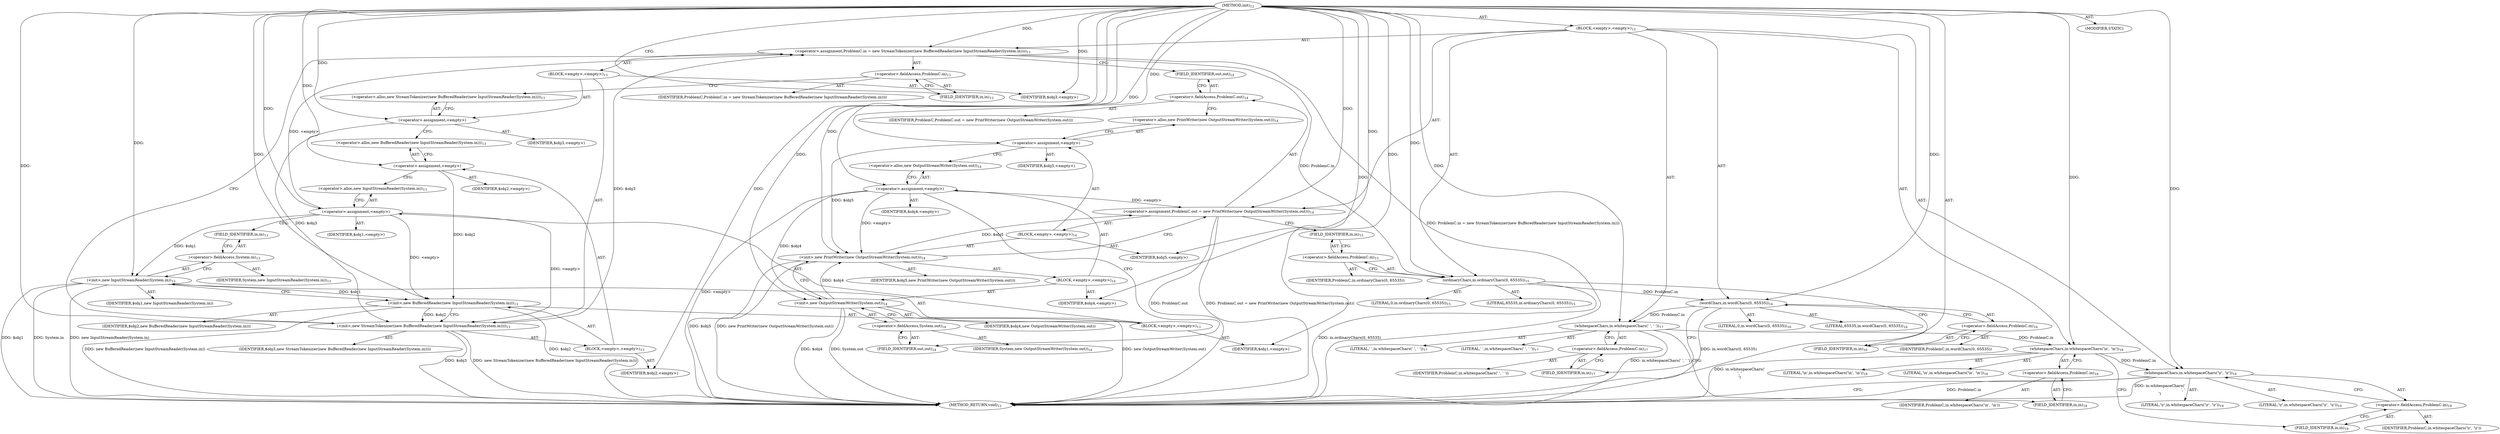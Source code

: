 digraph "init" {  
"44" [label = <(METHOD,init)<SUB>12</SUB>> ]
"45" [label = <(BLOCK,&lt;empty&gt;,&lt;empty&gt;)<SUB>12</SUB>> ]
"46" [label = <(&lt;operator&gt;.assignment,ProblemC.in = new StreamTokenizer(new BufferedReader(new InputStreamReader(System.in))))<SUB>13</SUB>> ]
"47" [label = <(&lt;operator&gt;.fieldAccess,ProblemC.in)<SUB>13</SUB>> ]
"48" [label = <(IDENTIFIER,ProblemC,ProblemC.in = new StreamTokenizer(new BufferedReader(new InputStreamReader(System.in))))> ]
"49" [label = <(FIELD_IDENTIFIER,in,in)<SUB>13</SUB>> ]
"50" [label = <(BLOCK,&lt;empty&gt;,&lt;empty&gt;)<SUB>13</SUB>> ]
"51" [label = <(&lt;operator&gt;.assignment,&lt;empty&gt;)> ]
"52" [label = <(IDENTIFIER,$obj3,&lt;empty&gt;)> ]
"53" [label = <(&lt;operator&gt;.alloc,new StreamTokenizer(new BufferedReader(new InputStreamReader(System.in))))<SUB>13</SUB>> ]
"54" [label = <(&lt;init&gt;,new StreamTokenizer(new BufferedReader(new InputStreamReader(System.in))))<SUB>13</SUB>> ]
"55" [label = <(IDENTIFIER,$obj3,new StreamTokenizer(new BufferedReader(new InputStreamReader(System.in))))> ]
"56" [label = <(BLOCK,&lt;empty&gt;,&lt;empty&gt;)<SUB>13</SUB>> ]
"57" [label = <(&lt;operator&gt;.assignment,&lt;empty&gt;)> ]
"58" [label = <(IDENTIFIER,$obj2,&lt;empty&gt;)> ]
"59" [label = <(&lt;operator&gt;.alloc,new BufferedReader(new InputStreamReader(System.in)))<SUB>13</SUB>> ]
"60" [label = <(&lt;init&gt;,new BufferedReader(new InputStreamReader(System.in)))<SUB>13</SUB>> ]
"61" [label = <(IDENTIFIER,$obj2,new BufferedReader(new InputStreamReader(System.in)))> ]
"62" [label = <(BLOCK,&lt;empty&gt;,&lt;empty&gt;)<SUB>13</SUB>> ]
"63" [label = <(&lt;operator&gt;.assignment,&lt;empty&gt;)> ]
"64" [label = <(IDENTIFIER,$obj1,&lt;empty&gt;)> ]
"65" [label = <(&lt;operator&gt;.alloc,new InputStreamReader(System.in))<SUB>13</SUB>> ]
"66" [label = <(&lt;init&gt;,new InputStreamReader(System.in))<SUB>13</SUB>> ]
"67" [label = <(IDENTIFIER,$obj1,new InputStreamReader(System.in))> ]
"68" [label = <(&lt;operator&gt;.fieldAccess,System.in)<SUB>13</SUB>> ]
"69" [label = <(IDENTIFIER,System,new InputStreamReader(System.in))<SUB>13</SUB>> ]
"70" [label = <(FIELD_IDENTIFIER,in,in)<SUB>13</SUB>> ]
"71" [label = <(IDENTIFIER,$obj1,&lt;empty&gt;)> ]
"72" [label = <(IDENTIFIER,$obj2,&lt;empty&gt;)> ]
"73" [label = <(IDENTIFIER,$obj3,&lt;empty&gt;)> ]
"74" [label = <(&lt;operator&gt;.assignment,ProblemC.out = new PrintWriter(new OutputStreamWriter(System.out)))<SUB>14</SUB>> ]
"75" [label = <(&lt;operator&gt;.fieldAccess,ProblemC.out)<SUB>14</SUB>> ]
"76" [label = <(IDENTIFIER,ProblemC,ProblemC.out = new PrintWriter(new OutputStreamWriter(System.out)))> ]
"77" [label = <(FIELD_IDENTIFIER,out,out)<SUB>14</SUB>> ]
"78" [label = <(BLOCK,&lt;empty&gt;,&lt;empty&gt;)<SUB>14</SUB>> ]
"79" [label = <(&lt;operator&gt;.assignment,&lt;empty&gt;)> ]
"80" [label = <(IDENTIFIER,$obj5,&lt;empty&gt;)> ]
"81" [label = <(&lt;operator&gt;.alloc,new PrintWriter(new OutputStreamWriter(System.out)))<SUB>14</SUB>> ]
"82" [label = <(&lt;init&gt;,new PrintWriter(new OutputStreamWriter(System.out)))<SUB>14</SUB>> ]
"83" [label = <(IDENTIFIER,$obj5,new PrintWriter(new OutputStreamWriter(System.out)))> ]
"84" [label = <(BLOCK,&lt;empty&gt;,&lt;empty&gt;)<SUB>14</SUB>> ]
"85" [label = <(&lt;operator&gt;.assignment,&lt;empty&gt;)> ]
"86" [label = <(IDENTIFIER,$obj4,&lt;empty&gt;)> ]
"87" [label = <(&lt;operator&gt;.alloc,new OutputStreamWriter(System.out))<SUB>14</SUB>> ]
"88" [label = <(&lt;init&gt;,new OutputStreamWriter(System.out))<SUB>14</SUB>> ]
"89" [label = <(IDENTIFIER,$obj4,new OutputStreamWriter(System.out))> ]
"90" [label = <(&lt;operator&gt;.fieldAccess,System.out)<SUB>14</SUB>> ]
"91" [label = <(IDENTIFIER,System,new OutputStreamWriter(System.out))<SUB>14</SUB>> ]
"92" [label = <(FIELD_IDENTIFIER,out,out)<SUB>14</SUB>> ]
"93" [label = <(IDENTIFIER,$obj4,&lt;empty&gt;)> ]
"94" [label = <(IDENTIFIER,$obj5,&lt;empty&gt;)> ]
"95" [label = <(ordinaryChars,in.ordinaryChars(0, 65535))<SUB>15</SUB>> ]
"96" [label = <(&lt;operator&gt;.fieldAccess,ProblemC.in)<SUB>15</SUB>> ]
"97" [label = <(IDENTIFIER,ProblemC,in.ordinaryChars(0, 65535))> ]
"98" [label = <(FIELD_IDENTIFIER,in,in)<SUB>15</SUB>> ]
"99" [label = <(LITERAL,0,in.ordinaryChars(0, 65535))<SUB>15</SUB>> ]
"100" [label = <(LITERAL,65535,in.ordinaryChars(0, 65535))<SUB>15</SUB>> ]
"101" [label = <(wordChars,in.wordChars(0, 65535))<SUB>16</SUB>> ]
"102" [label = <(&lt;operator&gt;.fieldAccess,ProblemC.in)<SUB>16</SUB>> ]
"103" [label = <(IDENTIFIER,ProblemC,in.wordChars(0, 65535))> ]
"104" [label = <(FIELD_IDENTIFIER,in,in)<SUB>16</SUB>> ]
"105" [label = <(LITERAL,0,in.wordChars(0, 65535))<SUB>16</SUB>> ]
"106" [label = <(LITERAL,65535,in.wordChars(0, 65535))<SUB>16</SUB>> ]
"107" [label = <(whitespaceChars,in.whitespaceChars(' ', ' '))<SUB>17</SUB>> ]
"108" [label = <(&lt;operator&gt;.fieldAccess,ProblemC.in)<SUB>17</SUB>> ]
"109" [label = <(IDENTIFIER,ProblemC,in.whitespaceChars(' ', ' '))> ]
"110" [label = <(FIELD_IDENTIFIER,in,in)<SUB>17</SUB>> ]
"111" [label = <(LITERAL,' ',in.whitespaceChars(' ', ' '))<SUB>17</SUB>> ]
"112" [label = <(LITERAL,' ',in.whitespaceChars(' ', ' '))<SUB>17</SUB>> ]
"113" [label = <(whitespaceChars,in.whitespaceChars('\n', '\n'))<SUB>18</SUB>> ]
"114" [label = <(&lt;operator&gt;.fieldAccess,ProblemC.in)<SUB>18</SUB>> ]
"115" [label = <(IDENTIFIER,ProblemC,in.whitespaceChars('\n', '\n'))> ]
"116" [label = <(FIELD_IDENTIFIER,in,in)<SUB>18</SUB>> ]
"117" [label = <(LITERAL,'\n',in.whitespaceChars('\n', '\n'))<SUB>18</SUB>> ]
"118" [label = <(LITERAL,'\n',in.whitespaceChars('\n', '\n'))<SUB>18</SUB>> ]
"119" [label = <(whitespaceChars,in.whitespaceChars('\r', '\r'))<SUB>19</SUB>> ]
"120" [label = <(&lt;operator&gt;.fieldAccess,ProblemC.in)<SUB>19</SUB>> ]
"121" [label = <(IDENTIFIER,ProblemC,in.whitespaceChars('\r', '\r'))> ]
"122" [label = <(FIELD_IDENTIFIER,in,in)<SUB>19</SUB>> ]
"123" [label = <(LITERAL,'\r',in.whitespaceChars('\r', '\r'))<SUB>19</SUB>> ]
"124" [label = <(LITERAL,'\r',in.whitespaceChars('\r', '\r'))<SUB>19</SUB>> ]
"125" [label = <(MODIFIER,STATIC)> ]
"126" [label = <(METHOD_RETURN,void)<SUB>12</SUB>> ]
  "44" -> "45"  [ label = "AST: "] 
  "44" -> "125"  [ label = "AST: "] 
  "44" -> "126"  [ label = "AST: "] 
  "45" -> "46"  [ label = "AST: "] 
  "45" -> "74"  [ label = "AST: "] 
  "45" -> "95"  [ label = "AST: "] 
  "45" -> "101"  [ label = "AST: "] 
  "45" -> "107"  [ label = "AST: "] 
  "45" -> "113"  [ label = "AST: "] 
  "45" -> "119"  [ label = "AST: "] 
  "46" -> "47"  [ label = "AST: "] 
  "46" -> "50"  [ label = "AST: "] 
  "47" -> "48"  [ label = "AST: "] 
  "47" -> "49"  [ label = "AST: "] 
  "50" -> "51"  [ label = "AST: "] 
  "50" -> "54"  [ label = "AST: "] 
  "50" -> "73"  [ label = "AST: "] 
  "51" -> "52"  [ label = "AST: "] 
  "51" -> "53"  [ label = "AST: "] 
  "54" -> "55"  [ label = "AST: "] 
  "54" -> "56"  [ label = "AST: "] 
  "56" -> "57"  [ label = "AST: "] 
  "56" -> "60"  [ label = "AST: "] 
  "56" -> "72"  [ label = "AST: "] 
  "57" -> "58"  [ label = "AST: "] 
  "57" -> "59"  [ label = "AST: "] 
  "60" -> "61"  [ label = "AST: "] 
  "60" -> "62"  [ label = "AST: "] 
  "62" -> "63"  [ label = "AST: "] 
  "62" -> "66"  [ label = "AST: "] 
  "62" -> "71"  [ label = "AST: "] 
  "63" -> "64"  [ label = "AST: "] 
  "63" -> "65"  [ label = "AST: "] 
  "66" -> "67"  [ label = "AST: "] 
  "66" -> "68"  [ label = "AST: "] 
  "68" -> "69"  [ label = "AST: "] 
  "68" -> "70"  [ label = "AST: "] 
  "74" -> "75"  [ label = "AST: "] 
  "74" -> "78"  [ label = "AST: "] 
  "75" -> "76"  [ label = "AST: "] 
  "75" -> "77"  [ label = "AST: "] 
  "78" -> "79"  [ label = "AST: "] 
  "78" -> "82"  [ label = "AST: "] 
  "78" -> "94"  [ label = "AST: "] 
  "79" -> "80"  [ label = "AST: "] 
  "79" -> "81"  [ label = "AST: "] 
  "82" -> "83"  [ label = "AST: "] 
  "82" -> "84"  [ label = "AST: "] 
  "84" -> "85"  [ label = "AST: "] 
  "84" -> "88"  [ label = "AST: "] 
  "84" -> "93"  [ label = "AST: "] 
  "85" -> "86"  [ label = "AST: "] 
  "85" -> "87"  [ label = "AST: "] 
  "88" -> "89"  [ label = "AST: "] 
  "88" -> "90"  [ label = "AST: "] 
  "90" -> "91"  [ label = "AST: "] 
  "90" -> "92"  [ label = "AST: "] 
  "95" -> "96"  [ label = "AST: "] 
  "95" -> "99"  [ label = "AST: "] 
  "95" -> "100"  [ label = "AST: "] 
  "96" -> "97"  [ label = "AST: "] 
  "96" -> "98"  [ label = "AST: "] 
  "101" -> "102"  [ label = "AST: "] 
  "101" -> "105"  [ label = "AST: "] 
  "101" -> "106"  [ label = "AST: "] 
  "102" -> "103"  [ label = "AST: "] 
  "102" -> "104"  [ label = "AST: "] 
  "107" -> "108"  [ label = "AST: "] 
  "107" -> "111"  [ label = "AST: "] 
  "107" -> "112"  [ label = "AST: "] 
  "108" -> "109"  [ label = "AST: "] 
  "108" -> "110"  [ label = "AST: "] 
  "113" -> "114"  [ label = "AST: "] 
  "113" -> "117"  [ label = "AST: "] 
  "113" -> "118"  [ label = "AST: "] 
  "114" -> "115"  [ label = "AST: "] 
  "114" -> "116"  [ label = "AST: "] 
  "119" -> "120"  [ label = "AST: "] 
  "119" -> "123"  [ label = "AST: "] 
  "119" -> "124"  [ label = "AST: "] 
  "120" -> "121"  [ label = "AST: "] 
  "120" -> "122"  [ label = "AST: "] 
  "46" -> "77"  [ label = "CFG: "] 
  "74" -> "98"  [ label = "CFG: "] 
  "95" -> "104"  [ label = "CFG: "] 
  "101" -> "110"  [ label = "CFG: "] 
  "107" -> "116"  [ label = "CFG: "] 
  "113" -> "122"  [ label = "CFG: "] 
  "119" -> "126"  [ label = "CFG: "] 
  "47" -> "53"  [ label = "CFG: "] 
  "75" -> "81"  [ label = "CFG: "] 
  "96" -> "95"  [ label = "CFG: "] 
  "102" -> "101"  [ label = "CFG: "] 
  "108" -> "107"  [ label = "CFG: "] 
  "114" -> "113"  [ label = "CFG: "] 
  "120" -> "119"  [ label = "CFG: "] 
  "49" -> "47"  [ label = "CFG: "] 
  "51" -> "59"  [ label = "CFG: "] 
  "54" -> "46"  [ label = "CFG: "] 
  "77" -> "75"  [ label = "CFG: "] 
  "79" -> "87"  [ label = "CFG: "] 
  "82" -> "74"  [ label = "CFG: "] 
  "98" -> "96"  [ label = "CFG: "] 
  "104" -> "102"  [ label = "CFG: "] 
  "110" -> "108"  [ label = "CFG: "] 
  "116" -> "114"  [ label = "CFG: "] 
  "122" -> "120"  [ label = "CFG: "] 
  "53" -> "51"  [ label = "CFG: "] 
  "81" -> "79"  [ label = "CFG: "] 
  "57" -> "65"  [ label = "CFG: "] 
  "60" -> "54"  [ label = "CFG: "] 
  "85" -> "92"  [ label = "CFG: "] 
  "88" -> "82"  [ label = "CFG: "] 
  "59" -> "57"  [ label = "CFG: "] 
  "87" -> "85"  [ label = "CFG: "] 
  "90" -> "88"  [ label = "CFG: "] 
  "63" -> "70"  [ label = "CFG: "] 
  "66" -> "60"  [ label = "CFG: "] 
  "92" -> "90"  [ label = "CFG: "] 
  "65" -> "63"  [ label = "CFG: "] 
  "68" -> "66"  [ label = "CFG: "] 
  "70" -> "68"  [ label = "CFG: "] 
  "44" -> "49"  [ label = "CFG: "] 
  "54" -> "126"  [ label = "DDG: $obj3"] 
  "60" -> "126"  [ label = "DDG: $obj2"] 
  "66" -> "126"  [ label = "DDG: $obj1"] 
  "66" -> "126"  [ label = "DDG: System.in"] 
  "66" -> "126"  [ label = "DDG: new InputStreamReader(System.in)"] 
  "60" -> "126"  [ label = "DDG: new BufferedReader(new InputStreamReader(System.in))"] 
  "54" -> "126"  [ label = "DDG: new StreamTokenizer(new BufferedReader(new InputStreamReader(System.in)))"] 
  "46" -> "126"  [ label = "DDG: ProblemC.in = new StreamTokenizer(new BufferedReader(new InputStreamReader(System.in)))"] 
  "74" -> "126"  [ label = "DDG: ProblemC.out"] 
  "82" -> "126"  [ label = "DDG: $obj5"] 
  "85" -> "126"  [ label = "DDG: &lt;empty&gt;"] 
  "88" -> "126"  [ label = "DDG: $obj4"] 
  "88" -> "126"  [ label = "DDG: System.out"] 
  "88" -> "126"  [ label = "DDG: new OutputStreamWriter(System.out)"] 
  "82" -> "126"  [ label = "DDG: new PrintWriter(new OutputStreamWriter(System.out))"] 
  "74" -> "126"  [ label = "DDG: ProblemC.out = new PrintWriter(new OutputStreamWriter(System.out))"] 
  "95" -> "126"  [ label = "DDG: in.ordinaryChars(0, 65535)"] 
  "101" -> "126"  [ label = "DDG: in.wordChars(0, 65535)"] 
  "107" -> "126"  [ label = "DDG: in.whitespaceChars(' ', ' ')"] 
  "113" -> "126"  [ label = "DDG: in.whitespaceChars('\n', '\n')"] 
  "119" -> "126"  [ label = "DDG: ProblemC.in"] 
  "119" -> "126"  [ label = "DDG: in.whitespaceChars('\r', '\r')"] 
  "63" -> "46"  [ label = "DDG: &lt;empty&gt;"] 
  "54" -> "46"  [ label = "DDG: $obj3"] 
  "44" -> "46"  [ label = "DDG: "] 
  "85" -> "74"  [ label = "DDG: &lt;empty&gt;"] 
  "82" -> "74"  [ label = "DDG: $obj5"] 
  "44" -> "74"  [ label = "DDG: "] 
  "46" -> "95"  [ label = "DDG: ProblemC.in"] 
  "44" -> "95"  [ label = "DDG: "] 
  "95" -> "101"  [ label = "DDG: ProblemC.in"] 
  "44" -> "101"  [ label = "DDG: "] 
  "101" -> "107"  [ label = "DDG: ProblemC.in"] 
  "44" -> "107"  [ label = "DDG: "] 
  "107" -> "113"  [ label = "DDG: ProblemC.in"] 
  "44" -> "113"  [ label = "DDG: "] 
  "113" -> "119"  [ label = "DDG: ProblemC.in"] 
  "44" -> "119"  [ label = "DDG: "] 
  "44" -> "51"  [ label = "DDG: "] 
  "44" -> "73"  [ label = "DDG: "] 
  "44" -> "79"  [ label = "DDG: "] 
  "44" -> "94"  [ label = "DDG: "] 
  "51" -> "54"  [ label = "DDG: $obj3"] 
  "44" -> "54"  [ label = "DDG: "] 
  "63" -> "54"  [ label = "DDG: &lt;empty&gt;"] 
  "60" -> "54"  [ label = "DDG: $obj2"] 
  "79" -> "82"  [ label = "DDG: $obj5"] 
  "44" -> "82"  [ label = "DDG: "] 
  "85" -> "82"  [ label = "DDG: &lt;empty&gt;"] 
  "88" -> "82"  [ label = "DDG: $obj4"] 
  "44" -> "57"  [ label = "DDG: "] 
  "44" -> "72"  [ label = "DDG: "] 
  "44" -> "85"  [ label = "DDG: "] 
  "44" -> "93"  [ label = "DDG: "] 
  "57" -> "60"  [ label = "DDG: $obj2"] 
  "44" -> "60"  [ label = "DDG: "] 
  "63" -> "60"  [ label = "DDG: &lt;empty&gt;"] 
  "66" -> "60"  [ label = "DDG: $obj1"] 
  "85" -> "88"  [ label = "DDG: $obj4"] 
  "44" -> "88"  [ label = "DDG: "] 
  "44" -> "63"  [ label = "DDG: "] 
  "44" -> "71"  [ label = "DDG: "] 
  "63" -> "66"  [ label = "DDG: $obj1"] 
  "44" -> "66"  [ label = "DDG: "] 
}
